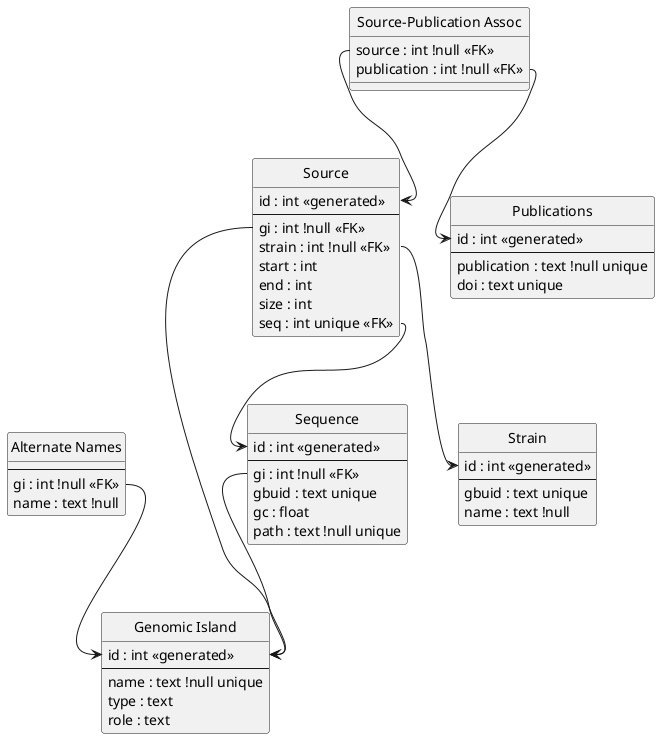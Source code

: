 @startuml
hide circle

entity "Genomic Island" as gi {
    id : int <<generated>>
    --
    name : text !null unique
    type : text
    role : text
}

entity "Alternate Names"  as an {
		--
		gi : int !null <<FK>>
		name : text !null
}

entity "Sequence" as seq {
    id : int <<generated>>
    --
    gi : int !null <<FK>>
    gbuid : text unique
    gc : float
    path : text !null unique
}

entity "Source" as src {
    id : int <<generated>>
    --
    gi : int !null <<FK>>
    strain : int !null <<FK>>
    start : int
    end : int
    size : int
    seq : int unique <<FK>>
}

entity "Strain" as strain {
    id : int <<generated>>
    --
    gbuid : text unique
    name : text !null
}

entity "Publications" as pub {
    id : int <<generated>>
    --
		publication : text !null unique
		doi : text unique
}

entity "Source-Publication Assoc" as srcpub {
		source : int !null <<FK>>
		publication : int !null <<FK>>
}

seq::gi --> gi::id
an::gi --> gi::id
src::seq --> seq::id
src::gi --> gi::id
src::strain --> strain::id
srcpub::source --> src::id
srcpub::publication --> pub::id
@enduml